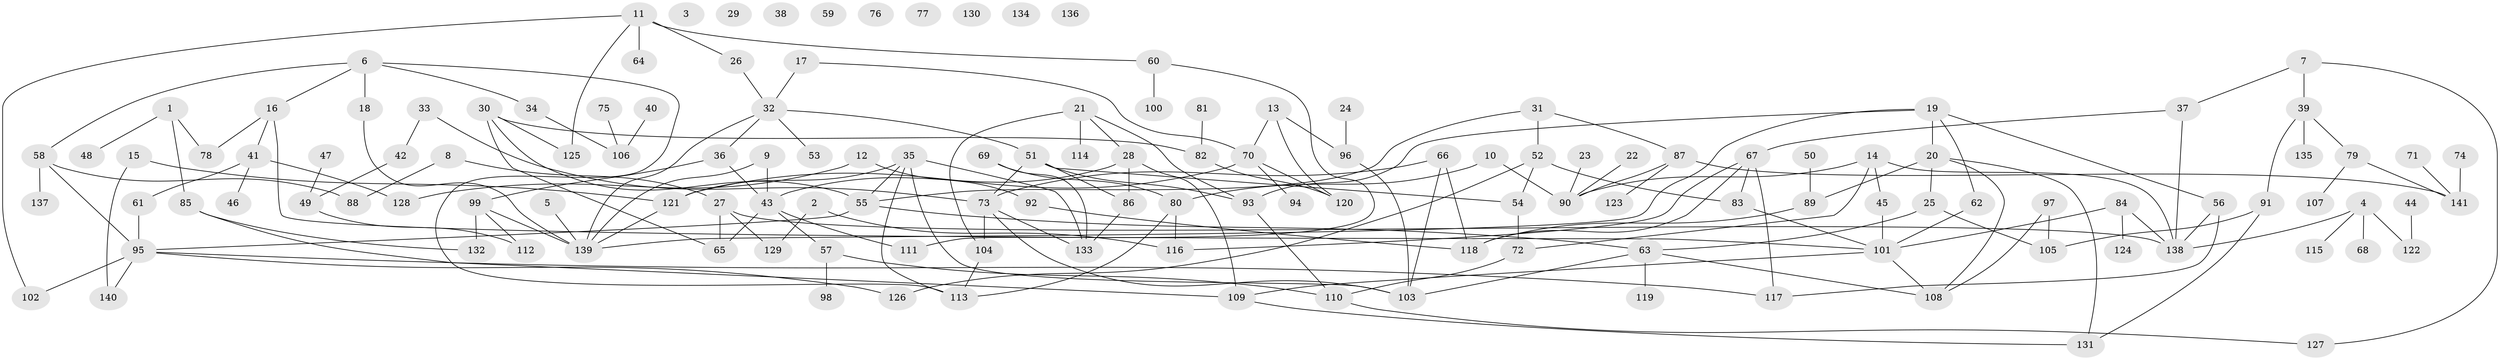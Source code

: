 // coarse degree distribution, {5: 0.1111111111111111, 4: 0.16666666666666666, 2: 0.25555555555555554, 6: 0.07777777777777778, 3: 0.2111111111111111, 1: 0.14444444444444443, 8: 0.011111111111111112, 7: 0.022222222222222223}
// Generated by graph-tools (version 1.1) at 2025/35/03/04/25 23:35:47]
// undirected, 141 vertices, 190 edges
graph export_dot {
  node [color=gray90,style=filled];
  1;
  2;
  3;
  4;
  5;
  6;
  7;
  8;
  9;
  10;
  11;
  12;
  13;
  14;
  15;
  16;
  17;
  18;
  19;
  20;
  21;
  22;
  23;
  24;
  25;
  26;
  27;
  28;
  29;
  30;
  31;
  32;
  33;
  34;
  35;
  36;
  37;
  38;
  39;
  40;
  41;
  42;
  43;
  44;
  45;
  46;
  47;
  48;
  49;
  50;
  51;
  52;
  53;
  54;
  55;
  56;
  57;
  58;
  59;
  60;
  61;
  62;
  63;
  64;
  65;
  66;
  67;
  68;
  69;
  70;
  71;
  72;
  73;
  74;
  75;
  76;
  77;
  78;
  79;
  80;
  81;
  82;
  83;
  84;
  85;
  86;
  87;
  88;
  89;
  90;
  91;
  92;
  93;
  94;
  95;
  96;
  97;
  98;
  99;
  100;
  101;
  102;
  103;
  104;
  105;
  106;
  107;
  108;
  109;
  110;
  111;
  112;
  113;
  114;
  115;
  116;
  117;
  118;
  119;
  120;
  121;
  122;
  123;
  124;
  125;
  126;
  127;
  128;
  129;
  130;
  131;
  132;
  133;
  134;
  135;
  136;
  137;
  138;
  139;
  140;
  141;
  1 -- 48;
  1 -- 78;
  1 -- 85;
  2 -- 116;
  2 -- 129;
  4 -- 68;
  4 -- 115;
  4 -- 122;
  4 -- 138;
  5 -- 139;
  6 -- 16;
  6 -- 18;
  6 -- 34;
  6 -- 58;
  6 -- 113;
  7 -- 37;
  7 -- 39;
  7 -- 127;
  8 -- 27;
  8 -- 88;
  9 -- 43;
  9 -- 139;
  10 -- 80;
  10 -- 90;
  11 -- 26;
  11 -- 60;
  11 -- 64;
  11 -- 102;
  11 -- 125;
  12 -- 92;
  12 -- 128;
  13 -- 70;
  13 -- 96;
  13 -- 120;
  14 -- 45;
  14 -- 72;
  14 -- 90;
  14 -- 138;
  15 -- 121;
  15 -- 140;
  16 -- 41;
  16 -- 78;
  16 -- 101;
  17 -- 32;
  17 -- 70;
  18 -- 139;
  19 -- 20;
  19 -- 56;
  19 -- 62;
  19 -- 93;
  19 -- 139;
  20 -- 25;
  20 -- 89;
  20 -- 108;
  20 -- 131;
  21 -- 28;
  21 -- 93;
  21 -- 104;
  21 -- 114;
  22 -- 90;
  23 -- 90;
  24 -- 96;
  25 -- 63;
  25 -- 105;
  26 -- 32;
  27 -- 65;
  27 -- 129;
  27 -- 138;
  28 -- 43;
  28 -- 86;
  28 -- 109;
  30 -- 55;
  30 -- 65;
  30 -- 82;
  30 -- 125;
  31 -- 52;
  31 -- 55;
  31 -- 87;
  32 -- 36;
  32 -- 51;
  32 -- 53;
  32 -- 139;
  33 -- 42;
  33 -- 73;
  34 -- 106;
  35 -- 55;
  35 -- 103;
  35 -- 113;
  35 -- 121;
  35 -- 133;
  36 -- 43;
  36 -- 99;
  37 -- 67;
  37 -- 138;
  39 -- 79;
  39 -- 91;
  39 -- 135;
  40 -- 106;
  41 -- 46;
  41 -- 61;
  41 -- 128;
  42 -- 49;
  43 -- 57;
  43 -- 65;
  43 -- 111;
  44 -- 122;
  45 -- 101;
  47 -- 49;
  49 -- 112;
  50 -- 89;
  51 -- 54;
  51 -- 73;
  51 -- 86;
  51 -- 93;
  52 -- 54;
  52 -- 83;
  52 -- 126;
  54 -- 72;
  55 -- 63;
  55 -- 95;
  56 -- 117;
  56 -- 138;
  57 -- 98;
  57 -- 110;
  58 -- 88;
  58 -- 95;
  58 -- 137;
  60 -- 100;
  60 -- 111;
  61 -- 95;
  62 -- 101;
  63 -- 103;
  63 -- 108;
  63 -- 119;
  66 -- 73;
  66 -- 103;
  66 -- 118;
  67 -- 83;
  67 -- 116;
  67 -- 117;
  67 -- 118;
  69 -- 80;
  69 -- 133;
  70 -- 94;
  70 -- 120;
  70 -- 121;
  71 -- 141;
  72 -- 110;
  73 -- 103;
  73 -- 104;
  73 -- 133;
  74 -- 141;
  75 -- 106;
  79 -- 107;
  79 -- 141;
  80 -- 113;
  80 -- 116;
  81 -- 82;
  82 -- 120;
  83 -- 101;
  84 -- 101;
  84 -- 124;
  84 -- 138;
  85 -- 109;
  85 -- 132;
  86 -- 133;
  87 -- 90;
  87 -- 123;
  87 -- 141;
  89 -- 118;
  91 -- 105;
  91 -- 131;
  92 -- 118;
  93 -- 110;
  95 -- 102;
  95 -- 117;
  95 -- 126;
  95 -- 140;
  96 -- 103;
  97 -- 105;
  97 -- 108;
  99 -- 112;
  99 -- 132;
  99 -- 139;
  101 -- 108;
  101 -- 109;
  104 -- 113;
  109 -- 131;
  110 -- 127;
  121 -- 139;
}
